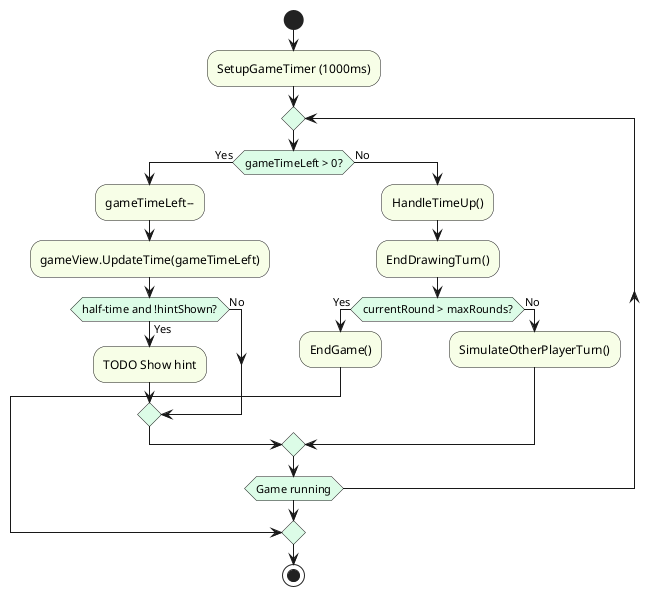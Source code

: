 @startuml
skinparam linetype ortho
skinparam activity {
  BackgroundColor #F7FEE7
  DiamondBackgroundColor #DCFCE7
}

start
:SetupGameTimer (1000ms);
repeat
  if (gameTimeLeft > 0?) then (Yes)
    :gameTimeLeft--;
    :gameView.UpdateTime(gameTimeLeft);
    if (half-time and !hintShown?) then (Yes)
      :TODO Show hint;
    else (No)
    endif
  else (No)
    :HandleTimeUp();
    :EndDrawingTurn();
    if (currentRound > maxRounds?) then (Yes)
      :EndGame();
      break
    else (No)
      :SimulateOtherPlayerTurn();
    endif
  endif
repeat while (Game running)
stop
@enduml